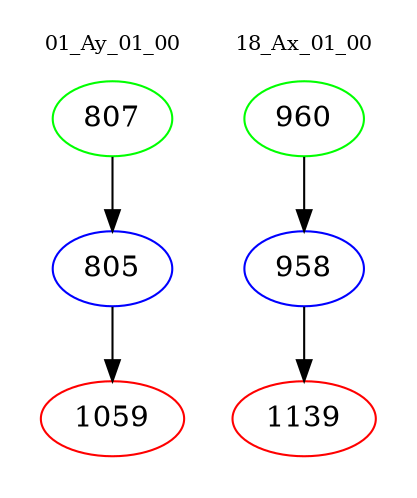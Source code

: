 digraph{
subgraph cluster_0 {
color = white
label = "01_Ay_01_00";
fontsize=10;
T0_807 [label="807", color="green"]
T0_807 -> T0_805 [color="black"]
T0_805 [label="805", color="blue"]
T0_805 -> T0_1059 [color="black"]
T0_1059 [label="1059", color="red"]
}
subgraph cluster_1 {
color = white
label = "18_Ax_01_00";
fontsize=10;
T1_960 [label="960", color="green"]
T1_960 -> T1_958 [color="black"]
T1_958 [label="958", color="blue"]
T1_958 -> T1_1139 [color="black"]
T1_1139 [label="1139", color="red"]
}
}
